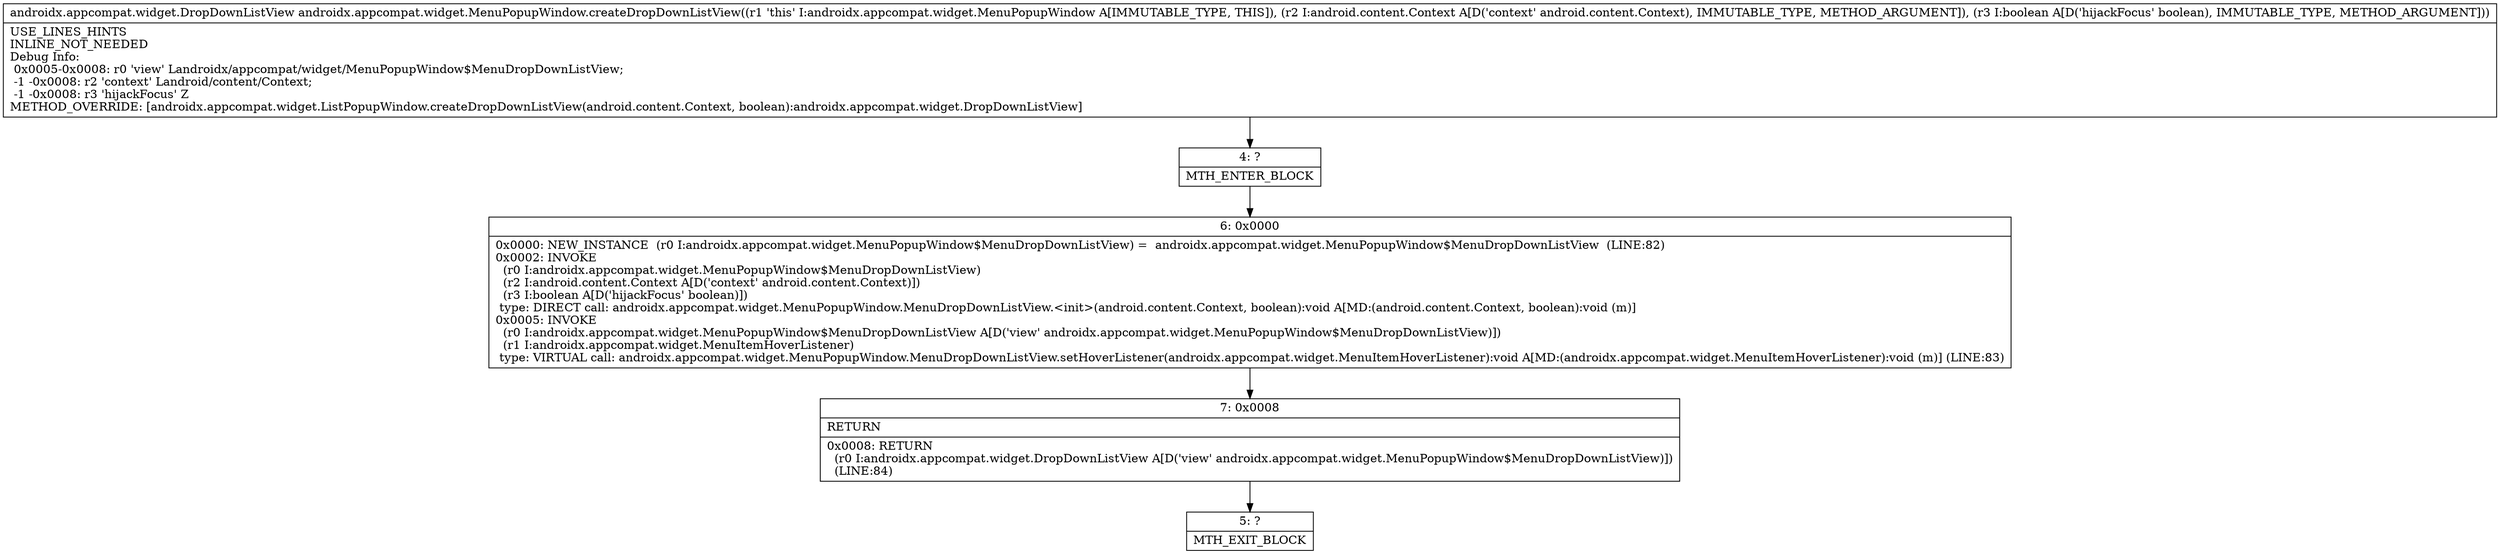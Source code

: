 digraph "CFG forandroidx.appcompat.widget.MenuPopupWindow.createDropDownListView(Landroid\/content\/Context;Z)Landroidx\/appcompat\/widget\/DropDownListView;" {
Node_4 [shape=record,label="{4\:\ ?|MTH_ENTER_BLOCK\l}"];
Node_6 [shape=record,label="{6\:\ 0x0000|0x0000: NEW_INSTANCE  (r0 I:androidx.appcompat.widget.MenuPopupWindow$MenuDropDownListView) =  androidx.appcompat.widget.MenuPopupWindow$MenuDropDownListView  (LINE:82)\l0x0002: INVOKE  \l  (r0 I:androidx.appcompat.widget.MenuPopupWindow$MenuDropDownListView)\l  (r2 I:android.content.Context A[D('context' android.content.Context)])\l  (r3 I:boolean A[D('hijackFocus' boolean)])\l type: DIRECT call: androidx.appcompat.widget.MenuPopupWindow.MenuDropDownListView.\<init\>(android.content.Context, boolean):void A[MD:(android.content.Context, boolean):void (m)]\l0x0005: INVOKE  \l  (r0 I:androidx.appcompat.widget.MenuPopupWindow$MenuDropDownListView A[D('view' androidx.appcompat.widget.MenuPopupWindow$MenuDropDownListView)])\l  (r1 I:androidx.appcompat.widget.MenuItemHoverListener)\l type: VIRTUAL call: androidx.appcompat.widget.MenuPopupWindow.MenuDropDownListView.setHoverListener(androidx.appcompat.widget.MenuItemHoverListener):void A[MD:(androidx.appcompat.widget.MenuItemHoverListener):void (m)] (LINE:83)\l}"];
Node_7 [shape=record,label="{7\:\ 0x0008|RETURN\l|0x0008: RETURN  \l  (r0 I:androidx.appcompat.widget.DropDownListView A[D('view' androidx.appcompat.widget.MenuPopupWindow$MenuDropDownListView)])\l  (LINE:84)\l}"];
Node_5 [shape=record,label="{5\:\ ?|MTH_EXIT_BLOCK\l}"];
MethodNode[shape=record,label="{androidx.appcompat.widget.DropDownListView androidx.appcompat.widget.MenuPopupWindow.createDropDownListView((r1 'this' I:androidx.appcompat.widget.MenuPopupWindow A[IMMUTABLE_TYPE, THIS]), (r2 I:android.content.Context A[D('context' android.content.Context), IMMUTABLE_TYPE, METHOD_ARGUMENT]), (r3 I:boolean A[D('hijackFocus' boolean), IMMUTABLE_TYPE, METHOD_ARGUMENT]))  | USE_LINES_HINTS\lINLINE_NOT_NEEDED\lDebug Info:\l  0x0005\-0x0008: r0 'view' Landroidx\/appcompat\/widget\/MenuPopupWindow$MenuDropDownListView;\l  \-1 \-0x0008: r2 'context' Landroid\/content\/Context;\l  \-1 \-0x0008: r3 'hijackFocus' Z\lMETHOD_OVERRIDE: [androidx.appcompat.widget.ListPopupWindow.createDropDownListView(android.content.Context, boolean):androidx.appcompat.widget.DropDownListView]\l}"];
MethodNode -> Node_4;Node_4 -> Node_6;
Node_6 -> Node_7;
Node_7 -> Node_5;
}

